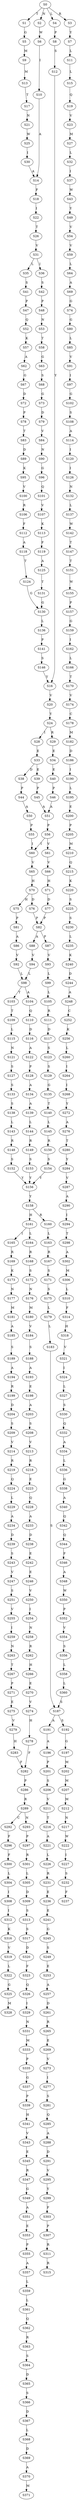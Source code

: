 strict digraph  {
	S0 -> S1 [ label = T ];
	S0 -> S2 [ label = N ];
	S0 -> S3 [ label = R ];
	S0 -> S4 [ label = L ];
	S1 -> S5 [ label = G ];
	S2 -> S6 [ label = W ];
	S3 -> S7 [ label = Y ];
	S4 -> S8 [ label = P ];
	S5 -> S9 [ label = M ];
	S6 -> S10 [ label = I ];
	S7 -> S11 [ label = L ];
	S8 -> S12 [ label = S ];
	S9 -> S13 [ label = M ];
	S10 -> S14 [ label = A ];
	S11 -> S15 [ label = L ];
	S12 -> S16 [ label = Y ];
	S13 -> S17 [ label = T ];
	S14 -> S18 [ label = F ];
	S15 -> S19 [ label = Q ];
	S16 -> S20 [ label = V ];
	S17 -> S21 [ label = N ];
	S18 -> S22 [ label = I ];
	S19 -> S23 [ label = V ];
	S20 -> S24 [ label = Y ];
	S21 -> S25 [ label = W ];
	S22 -> S26 [ label = T ];
	S23 -> S27 [ label = M ];
	S24 -> S28 [ label = I ];
	S24 -> S29 [ label = R ];
	S25 -> S30 [ label = I ];
	S26 -> S31 [ label = V ];
	S27 -> S32 [ label = L ];
	S28 -> S33 [ label = E ];
	S29 -> S34 [ label = E ];
	S30 -> S14 [ label = A ];
	S31 -> S35 [ label = L ];
	S31 -> S36 [ label = I ];
	S32 -> S37 [ label = I ];
	S33 -> S38 [ label = D ];
	S33 -> S39 [ label = E ];
	S34 -> S40 [ label = E ];
	S35 -> S41 [ label = S ];
	S36 -> S42 [ label = S ];
	S37 -> S43 [ label = W ];
	S38 -> S44 [ label = P ];
	S39 -> S45 [ label = P ];
	S40 -> S46 [ label = P ];
	S41 -> S47 [ label = P ];
	S42 -> S48 [ label = P ];
	S43 -> S49 [ label = Y ];
	S44 -> S50 [ label = A ];
	S45 -> S51 [ label = A ];
	S46 -> S51 [ label = A ];
	S47 -> S52 [ label = Q ];
	S48 -> S53 [ label = N ];
	S49 -> S54 [ label = V ];
	S50 -> S55 [ label = P ];
	S51 -> S56 [ label = P ];
	S52 -> S57 [ label = K ];
	S53 -> S58 [ label = T ];
	S54 -> S59 [ label = V ];
	S55 -> S60 [ label = I ];
	S56 -> S60 [ label = I ];
	S56 -> S61 [ label = V ];
	S57 -> S62 [ label = A ];
	S58 -> S63 [ label = G ];
	S59 -> S64 [ label = L ];
	S60 -> S65 [ label = V ];
	S61 -> S66 [ label = V ];
	S62 -> S67 [ label = G ];
	S63 -> S68 [ label = S ];
	S64 -> S69 [ label = A ];
	S65 -> S70 [ label = H ];
	S66 -> S71 [ label = H ];
	S67 -> S72 [ label = D ];
	S68 -> S73 [ label = G ];
	S69 -> S74 [ label = G ];
	S70 -> S75 [ label = H ];
	S70 -> S76 [ label = D ];
	S71 -> S77 [ label = D ];
	S72 -> S78 [ label = P ];
	S73 -> S79 [ label = D ];
	S74 -> S80 [ label = G ];
	S75 -> S81 [ label = P ];
	S76 -> S82 [ label = P ];
	S77 -> S82 [ label = P ];
	S78 -> S83 [ label = T ];
	S79 -> S84 [ label = V ];
	S80 -> S85 [ label = L ];
	S81 -> S86 [ label = A ];
	S82 -> S87 [ label = P ];
	S82 -> S88 [ label = A ];
	S83 -> S89 [ label = D ];
	S84 -> S90 [ label = N ];
	S85 -> S91 [ label = V ];
	S86 -> S92 [ label = V ];
	S87 -> S93 [ label = V ];
	S88 -> S94 [ label = V ];
	S89 -> S95 [ label = K ];
	S90 -> S96 [ label = G ];
	S91 -> S97 [ label = I ];
	S92 -> S98 [ label = L ];
	S93 -> S99 [ label = L ];
	S94 -> S98 [ label = L ];
	S95 -> S100 [ label = V ];
	S96 -> S101 [ label = Q ];
	S97 -> S102 [ label = G ];
	S98 -> S103 [ label = T ];
	S98 -> S104 [ label = A ];
	S99 -> S105 [ label = L ];
	S100 -> S106 [ label = R ];
	S101 -> S107 [ label = V ];
	S102 -> S108 [ label = S ];
	S103 -> S109 [ label = T ];
	S104 -> S110 [ label = Q ];
	S105 -> S111 [ label = R ];
	S106 -> S112 [ label = F ];
	S107 -> S113 [ label = K ];
	S108 -> S114 [ label = A ];
	S109 -> S115 [ label = L ];
	S110 -> S116 [ label = D ];
	S111 -> S117 [ label = D ];
	S112 -> S118 [ label = A ];
	S113 -> S119 [ label = F ];
	S114 -> S120 [ label = I ];
	S115 -> S121 [ label = N ];
	S116 -> S122 [ label = A ];
	S117 -> S123 [ label = S ];
	S118 -> S124 [ label = T ];
	S119 -> S125 [ label = A ];
	S120 -> S126 [ label = I ];
	S121 -> S127 [ label = S ];
	S122 -> S128 [ label = P ];
	S123 -> S129 [ label = S ];
	S124 -> S130 [ label = G ];
	S125 -> S131 [ label = T ];
	S126 -> S132 [ label = N ];
	S127 -> S133 [ label = S ];
	S128 -> S134 [ label = A ];
	S129 -> S135 [ label = G ];
	S130 -> S136 [ label = L ];
	S131 -> S130 [ label = G ];
	S132 -> S137 [ label = L ];
	S133 -> S138 [ label = S ];
	S134 -> S139 [ label = A ];
	S135 -> S140 [ label = T ];
	S136 -> S141 [ label = P ];
	S137 -> S142 [ label = W ];
	S138 -> S143 [ label = L ];
	S139 -> S144 [ label = L ];
	S140 -> S145 [ label = L ];
	S141 -> S146 [ label = S ];
	S142 -> S147 [ label = T ];
	S143 -> S148 [ label = R ];
	S144 -> S149 [ label = R ];
	S145 -> S150 [ label = R ];
	S146 -> S16 [ label = Y ];
	S147 -> S151 [ label = T ];
	S148 -> S152 [ label = S ];
	S149 -> S153 [ label = S ];
	S150 -> S154 [ label = S ];
	S151 -> S155 [ label = W ];
	S152 -> S156 [ label = Y ];
	S153 -> S156 [ label = Y ];
	S154 -> S156 [ label = Y ];
	S155 -> S157 [ label = P ];
	S156 -> S158 [ label = Y ];
	S157 -> S159 [ label = G ];
	S158 -> S160 [ label = R ];
	S158 -> S161 [ label = H ];
	S159 -> S162 [ label = I ];
	S160 -> S163 [ label = L ];
	S161 -> S164 [ label = L ];
	S161 -> S165 [ label = I ];
	S162 -> S166 [ label = L ];
	S163 -> S167 [ label = R ];
	S164 -> S168 [ label = R ];
	S165 -> S169 [ label = R ];
	S166 -> S170 [ label = T ];
	S167 -> S171 [ label = S ];
	S168 -> S172 [ label = S ];
	S169 -> S173 [ label = K ];
	S170 -> S174 [ label = V ];
	S171 -> S175 [ label = S ];
	S172 -> S176 [ label = N ];
	S173 -> S177 [ label = N ];
	S174 -> S178 [ label = C ];
	S175 -> S179 [ label = L ];
	S176 -> S180 [ label = M ];
	S177 -> S181 [ label = M ];
	S178 -> S182 [ label = M ];
	S179 -> S183 [ label = L ];
	S180 -> S184 [ label = V ];
	S181 -> S185 [ label = A ];
	S182 -> S186 [ label = D ];
	S183 -> S187 [ label = S ];
	S184 -> S188 [ label = S ];
	S185 -> S189 [ label = S ];
	S186 -> S190 [ label = I ];
	S187 -> S191 [ label = A ];
	S187 -> S192 [ label = S ];
	S188 -> S193 [ label = A ];
	S189 -> S194 [ label = A ];
	S190 -> S195 [ label = L ];
	S191 -> S196 [ label = A ];
	S192 -> S197 [ label = G ];
	S193 -> S198 [ label = E ];
	S194 -> S199 [ label = R ];
	S195 -> S200 [ label = E ];
	S196 -> S201 [ label = P ];
	S197 -> S202 [ label = M ];
	S198 -> S203 [ label = A ];
	S199 -> S204 [ label = D ];
	S200 -> S205 [ label = P ];
	S201 -> S206 [ label = S ];
	S202 -> S207 [ label = M ];
	S203 -> S208 [ label = S ];
	S204 -> S209 [ label = S ];
	S205 -> S210 [ label = M ];
	S206 -> S211 [ label = V ];
	S207 -> S212 [ label = M ];
	S208 -> S213 [ label = V ];
	S209 -> S214 [ label = V ];
	S210 -> S215 [ label = Q ];
	S211 -> S216 [ label = T ];
	S212 -> S217 [ label = N ];
	S213 -> S218 [ label = R ];
	S214 -> S219 [ label = R ];
	S215 -> S220 [ label = K ];
	S216 -> S221 [ label = A ];
	S217 -> S222 [ label = W ];
	S218 -> S223 [ label = E ];
	S219 -> S224 [ label = Q ];
	S220 -> S225 [ label = S ];
	S221 -> S226 [ label = L ];
	S222 -> S227 [ label = I ];
	S223 -> S228 [ label = Q ];
	S224 -> S229 [ label = L ];
	S225 -> S230 [ label = S ];
	S226 -> S231 [ label = R ];
	S227 -> S232 [ label = S ];
	S228 -> S233 [ label = A ];
	S229 -> S234 [ label = A ];
	S230 -> S235 [ label = L ];
	S231 -> S236 [ label = E ];
	S232 -> S237 [ label = F ];
	S233 -> S238 [ label = D ];
	S234 -> S239 [ label = D ];
	S235 -> S240 [ label = K ];
	S236 -> S241 [ label = E ];
	S238 -> S242 [ label = E ];
	S239 -> S243 [ label = S ];
	S240 -> S244 [ label = D ];
	S241 -> S245 [ label = G ];
	S242 -> S246 [ label = E ];
	S243 -> S247 [ label = V ];
	S244 -> S248 [ label = A ];
	S245 -> S249 [ label = S ];
	S246 -> S250 [ label = V ];
	S247 -> S251 [ label = S ];
	S248 -> S252 [ label = C ];
	S249 -> S253 [ label = E ];
	S250 -> S254 [ label = I ];
	S251 -> S255 [ label = V ];
	S252 -> S256 [ label = K ];
	S253 -> S257 [ label = A ];
	S254 -> S258 [ label = N ];
	S255 -> S259 [ label = I ];
	S256 -> S260 [ label = L ];
	S257 -> S261 [ label = D ];
	S258 -> S262 [ label = R ];
	S259 -> S263 [ label = N ];
	S260 -> S264 [ label = I ];
	S261 -> S265 [ label = R ];
	S262 -> S266 [ label = H ];
	S263 -> S267 [ label = T ];
	S264 -> S268 [ label = I ];
	S265 -> S269 [ label = E ];
	S266 -> S270 [ label = E ];
	S267 -> S271 [ label = P ];
	S268 -> S272 [ label = Y ];
	S269 -> S273 [ label = V ];
	S270 -> S274 [ label = V ];
	S271 -> S275 [ label = E ];
	S272 -> S276 [ label = A ];
	S273 -> S277 [ label = I ];
	S274 -> S278 [ label = H ];
	S275 -> S279 [ label = V ];
	S276 -> S280 [ label = T ];
	S277 -> S281 [ label = S ];
	S278 -> S282 [ label = F ];
	S279 -> S283 [ label = H ];
	S280 -> S284 [ label = Y ];
	S281 -> S285 [ label = Q ];
	S282 -> S286 [ label = P ];
	S283 -> S282 [ label = F ];
	S284 -> S287 [ label = V ];
	S285 -> S288 [ label = A ];
	S286 -> S289 [ label = R ];
	S287 -> S290 [ label = A ];
	S288 -> S291 [ label = D ];
	S289 -> S292 [ label = C ];
	S289 -> S293 [ label = N ];
	S290 -> S294 [ label = I ];
	S291 -> S295 [ label = V ];
	S292 -> S296 [ label = F ];
	S293 -> S297 [ label = P ];
	S294 -> S298 [ label = T ];
	S295 -> S299 [ label = Y ];
	S296 -> S300 [ label = F ];
	S297 -> S301 [ label = R ];
	S298 -> S302 [ label = A ];
	S299 -> S303 [ label = F ];
	S300 -> S304 [ label = L ];
	S301 -> S305 [ label = L ];
	S302 -> S306 [ label = M ];
	S303 -> S307 [ label = P ];
	S304 -> S308 [ label = I ];
	S305 -> S309 [ label = D ];
	S306 -> S310 [ label = L ];
	S307 -> S311 [ label = R ];
	S308 -> S312 [ label = I ];
	S309 -> S313 [ label = S ];
	S310 -> S314 [ label = F ];
	S311 -> S315 [ label = R ];
	S312 -> S316 [ label = K ];
	S313 -> S317 [ label = S ];
	S314 -> S318 [ label = H ];
	S316 -> S319 [ label = V ];
	S317 -> S320 [ label = D ];
	S318 -> S321 [ label = V ];
	S319 -> S322 [ label = L ];
	S320 -> S323 [ label = F ];
	S321 -> S324 [ label = I ];
	S322 -> S325 [ label = G ];
	S323 -> S326 [ label = Q ];
	S324 -> S327 [ label = L ];
	S325 -> S328 [ label = M ];
	S326 -> S329 [ label = I ];
	S327 -> S330 [ label = S ];
	S329 -> S331 [ label = N ];
	S330 -> S332 [ label = Q ];
	S331 -> S333 [ label = M ];
	S332 -> S334 [ label = A ];
	S333 -> S335 [ label = P ];
	S334 -> S336 [ label = L ];
	S335 -> S337 [ label = G ];
	S336 -> S338 [ label = G ];
	S337 -> S339 [ label = P ];
	S338 -> S340 [ label = A ];
	S339 -> S341 [ label = H ];
	S340 -> S342 [ label = Q ];
	S341 -> S343 [ label = V ];
	S342 -> S344 [ label = Q ];
	S343 -> S345 [ label = E ];
	S344 -> S346 [ label = F ];
	S345 -> S347 [ label = R ];
	S346 -> S348 [ label = A ];
	S347 -> S349 [ label = G ];
	S348 -> S350 [ label = W ];
	S349 -> S351 [ label = A ];
	S350 -> S352 [ label = P ];
	S351 -> S353 [ label = E ];
	S352 -> S354 [ label = V ];
	S353 -> S355 [ label = P ];
	S354 -> S356 [ label = S ];
	S355 -> S357 [ label = A ];
	S356 -> S358 [ label = L ];
	S357 -> S359 [ label = L ];
	S358 -> S360 [ label = L ];
	S359 -> S361 [ label = L ];
	S360 -> S187 [ label = S ];
	S361 -> S362 [ label = Q ];
	S362 -> S363 [ label = R ];
	S363 -> S364 [ label = S ];
	S364 -> S365 [ label = D ];
	S365 -> S366 [ label = S ];
	S366 -> S367 [ label = D ];
	S367 -> S368 [ label = L ];
	S368 -> S369 [ label = D ];
	S369 -> S370 [ label = A ];
	S370 -> S371 [ label = M ];
}
